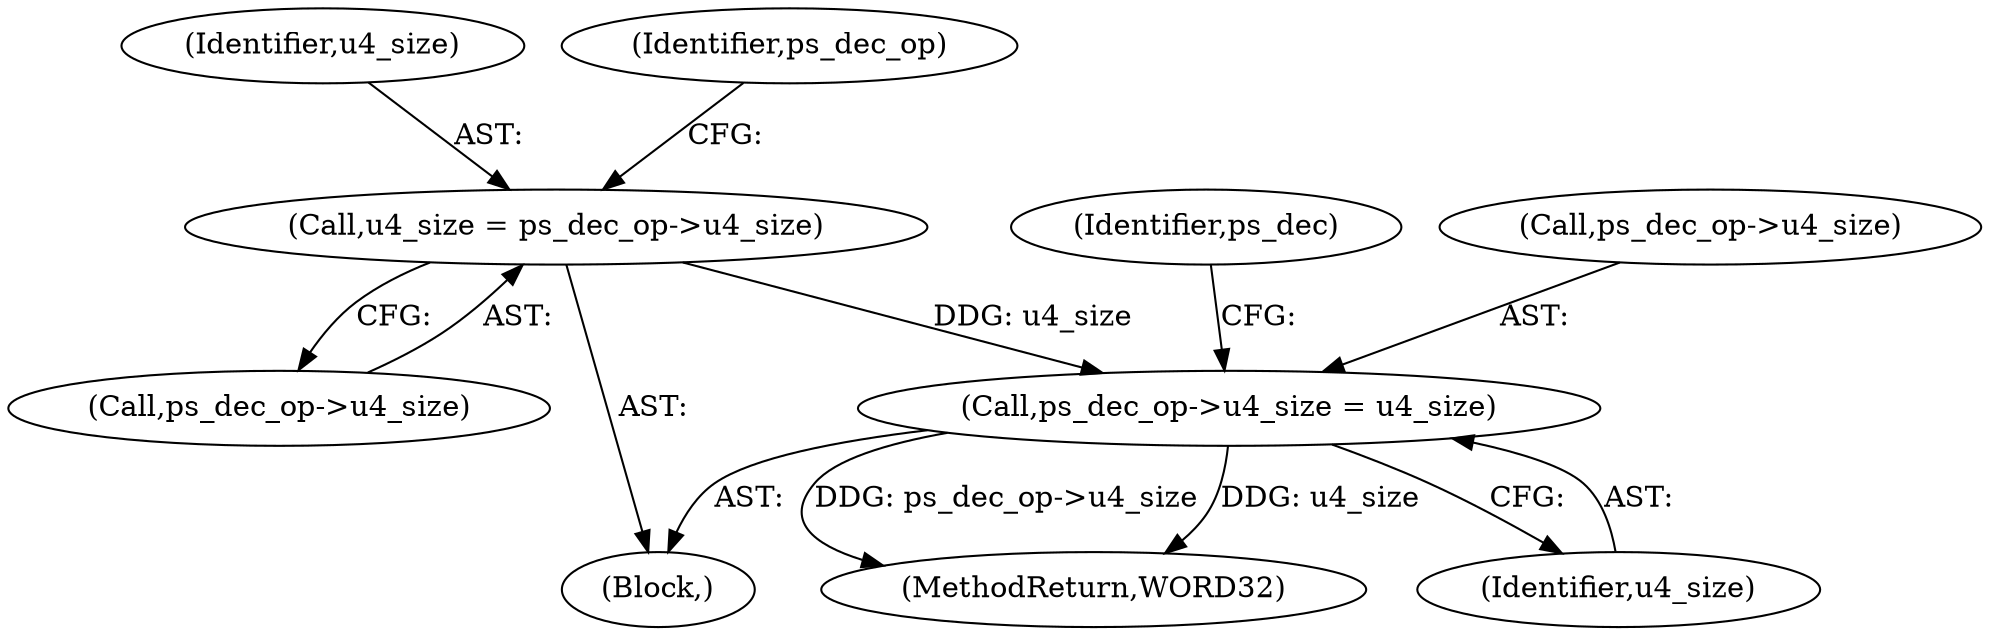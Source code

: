 digraph "0_Android_33ef7de9ddc8ea7eb9cbc440d1cf89957a0c267b@pointer" {
"1000233" [label="(Call,ps_dec_op->u4_size = u4_size)"];
"1000223" [label="(Call,u4_size = ps_dec_op->u4_size)"];
"1002189" [label="(MethodReturn,WORD32)"];
"1000223" [label="(Call,u4_size = ps_dec_op->u4_size)"];
"1000221" [label="(Block,)"];
"1000240" [label="(Identifier,ps_dec)"];
"1000233" [label="(Call,ps_dec_op->u4_size = u4_size)"];
"1000237" [label="(Identifier,u4_size)"];
"1000225" [label="(Call,ps_dec_op->u4_size)"];
"1000224" [label="(Identifier,u4_size)"];
"1000229" [label="(Identifier,ps_dec_op)"];
"1000234" [label="(Call,ps_dec_op->u4_size)"];
"1000233" -> "1000221"  [label="AST: "];
"1000233" -> "1000237"  [label="CFG: "];
"1000234" -> "1000233"  [label="AST: "];
"1000237" -> "1000233"  [label="AST: "];
"1000240" -> "1000233"  [label="CFG: "];
"1000233" -> "1002189"  [label="DDG: u4_size"];
"1000233" -> "1002189"  [label="DDG: ps_dec_op->u4_size"];
"1000223" -> "1000233"  [label="DDG: u4_size"];
"1000223" -> "1000221"  [label="AST: "];
"1000223" -> "1000225"  [label="CFG: "];
"1000224" -> "1000223"  [label="AST: "];
"1000225" -> "1000223"  [label="AST: "];
"1000229" -> "1000223"  [label="CFG: "];
}
